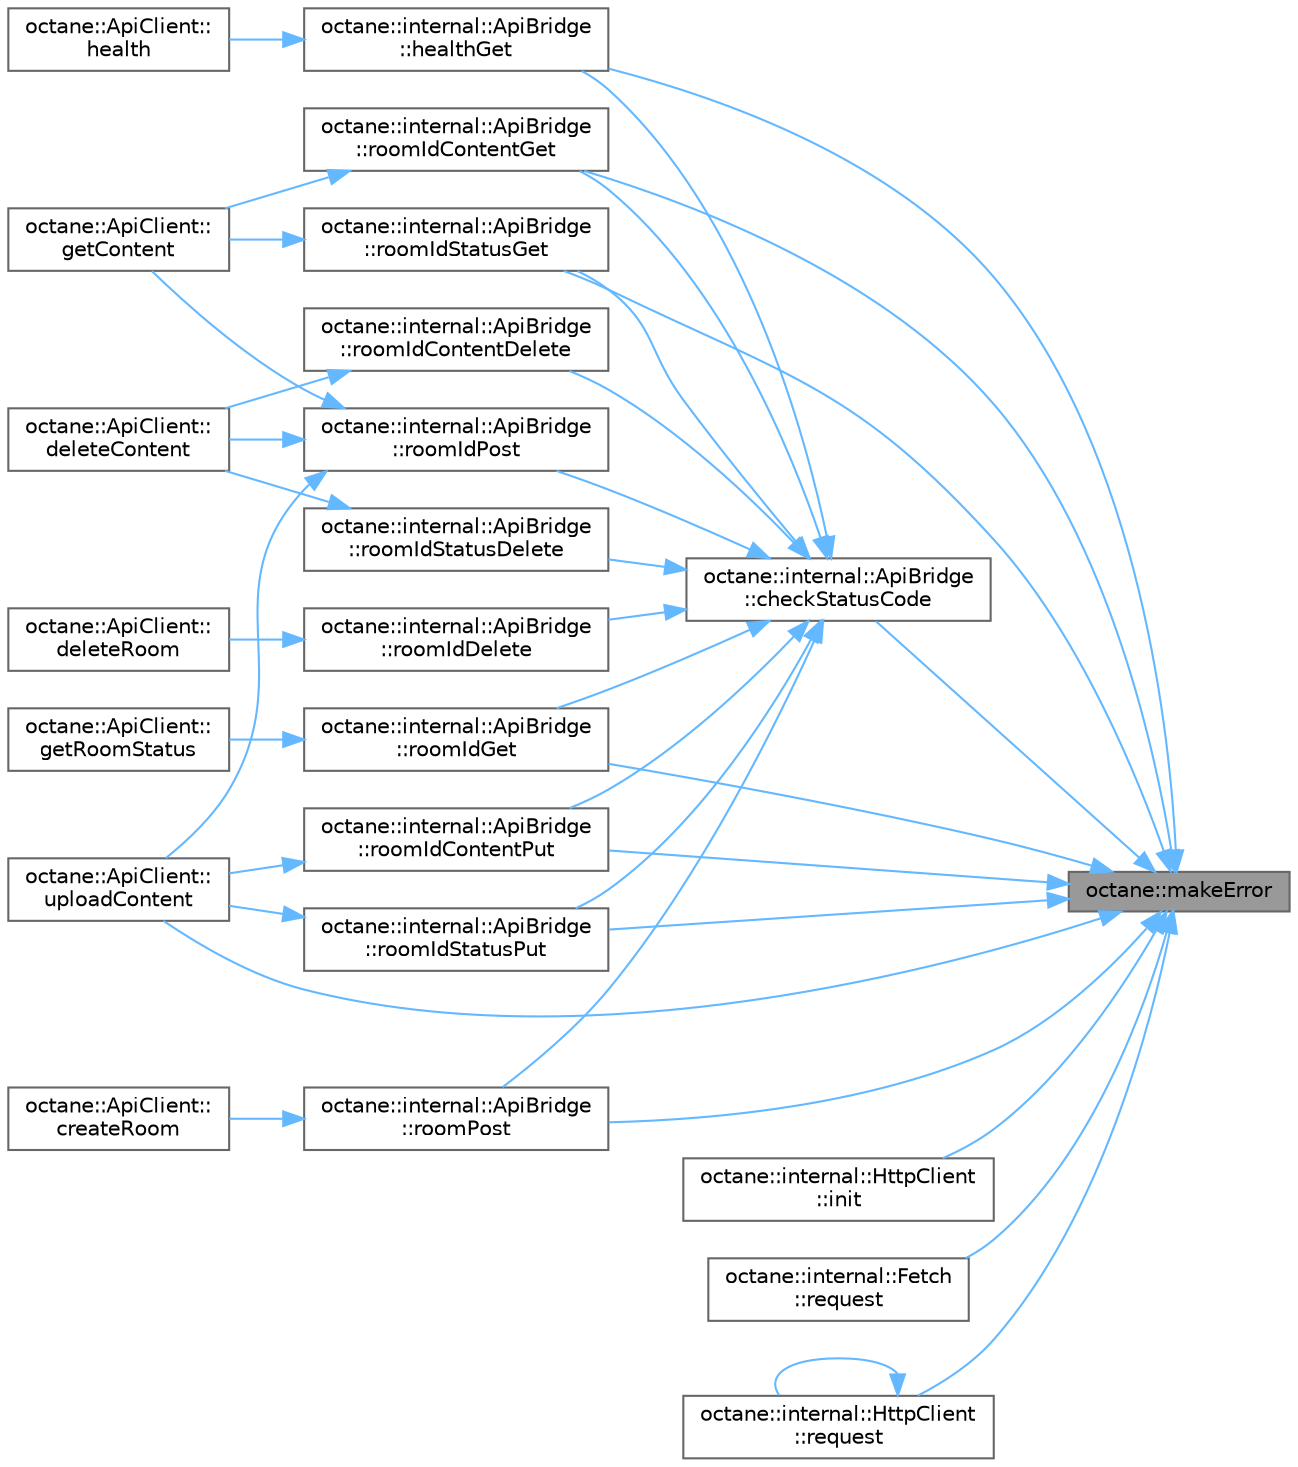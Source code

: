 digraph "octane::makeError"
{
 // LATEX_PDF_SIZE
  bgcolor="transparent";
  edge [fontname=Helvetica,fontsize=10,labelfontname=Helvetica,labelfontsize=10];
  node [fontname=Helvetica,fontsize=10,shape=box,height=0.2,width=0.4];
  rankdir="RL";
  Node1 [label="octane::makeError",height=0.2,width=0.4,color="gray40", fillcolor="grey60", style="filled", fontcolor="black",tooltip="Utility function to create error response."];
  Node1 -> Node2 [dir="back",color="steelblue1",style="solid"];
  Node2 [label="octane::internal::ApiBridge\l::checkStatusCode",height=0.2,width=0.4,color="grey40", fillcolor="white", style="filled",URL="$classoctane_1_1internal_1_1_api_bridge.html#aaa70b8ad65c7537a11df3982d342b61f",tooltip="check if the given status code is 2xx"];
  Node2 -> Node3 [dir="back",color="steelblue1",style="solid"];
  Node3 [label="octane::internal::ApiBridge\l::healthGet",height=0.2,width=0.4,color="grey40", fillcolor="white", style="filled",URL="$classoctane_1_1internal_1_1_api_bridge.html#a5ba018c516d67ccf9d3bd603cb1a0935",tooltip="use get method for /health"];
  Node3 -> Node4 [dir="back",color="steelblue1",style="solid"];
  Node4 [label="octane::ApiClient::\lhealth",height=0.2,width=0.4,color="grey40", fillcolor="white", style="filled",URL="$classoctane_1_1_api_client.html#a93ff968043aca8a60231e7b218689d9b",tooltip="Return the server's status."];
  Node2 -> Node5 [dir="back",color="steelblue1",style="solid"];
  Node5 [label="octane::internal::ApiBridge\l::roomIdContentDelete",height=0.2,width=0.4,color="grey40", fillcolor="white", style="filled",URL="$classoctane_1_1internal_1_1_api_bridge.html#a8cede5a0248ff2662e179b8a2b19b8b2",tooltip="use delete method for /room/{id}/content"];
  Node5 -> Node6 [dir="back",color="steelblue1",style="solid"];
  Node6 [label="octane::ApiClient::\ldeleteContent",height=0.2,width=0.4,color="grey40", fillcolor="white", style="filled",URL="$classoctane_1_1_api_client.html#a281c1632699c75eef4dce4e0ce32e559",tooltip="Delete content from the room."];
  Node2 -> Node7 [dir="back",color="steelblue1",style="solid"];
  Node7 [label="octane::internal::ApiBridge\l::roomIdContentGet",height=0.2,width=0.4,color="grey40", fillcolor="white", style="filled",URL="$classoctane_1_1internal_1_1_api_bridge.html#ae5236ca6f694a95f302a881758e16b20",tooltip="use get method for /room/{id}/content"];
  Node7 -> Node8 [dir="back",color="steelblue1",style="solid"];
  Node8 [label="octane::ApiClient::\lgetContent",height=0.2,width=0.4,color="grey40", fillcolor="white", style="filled",URL="$classoctane_1_1_api_client.html#aad50514035736da26c1a3f826f68c98b",tooltip="Return content in the room."];
  Node2 -> Node9 [dir="back",color="steelblue1",style="solid"];
  Node9 [label="octane::internal::ApiBridge\l::roomIdContentPut",height=0.2,width=0.4,color="grey40", fillcolor="white", style="filled",URL="$classoctane_1_1internal_1_1_api_bridge.html#a55f1f244706c935e38545e5f66308753",tooltip="use put method for /room/{id}/content"];
  Node9 -> Node10 [dir="back",color="steelblue1",style="solid"];
  Node10 [label="octane::ApiClient::\luploadContent",height=0.2,width=0.4,color="grey40", fillcolor="white", style="filled",URL="$classoctane_1_1_api_client.html#a36f0bbb4e8408949067cd90db4ce78e2",tooltip="Upload content to the room."];
  Node2 -> Node11 [dir="back",color="steelblue1",style="solid"];
  Node11 [label="octane::internal::ApiBridge\l::roomIdDelete",height=0.2,width=0.4,color="grey40", fillcolor="white", style="filled",URL="$classoctane_1_1internal_1_1_api_bridge.html#aa83124ddc28125ae40dd2e6da0f29061",tooltip="use delete method for /room/{id}"];
  Node11 -> Node12 [dir="back",color="steelblue1",style="solid"];
  Node12 [label="octane::ApiClient::\ldeleteRoom",height=0.2,width=0.4,color="grey40", fillcolor="white", style="filled",URL="$classoctane_1_1_api_client.html#a13ede84235b6e7f2eac352fb4c0f4719",tooltip="Delete the room."];
  Node2 -> Node13 [dir="back",color="steelblue1",style="solid"];
  Node13 [label="octane::internal::ApiBridge\l::roomIdGet",height=0.2,width=0.4,color="grey40", fillcolor="white", style="filled",URL="$classoctane_1_1internal_1_1_api_bridge.html#afb7b22629f6212edad71b7289ddc6618",tooltip="use get method for /room/{id}"];
  Node13 -> Node14 [dir="back",color="steelblue1",style="solid"];
  Node14 [label="octane::ApiClient::\lgetRoomStatus",height=0.2,width=0.4,color="grey40", fillcolor="white", style="filled",URL="$classoctane_1_1_api_client.html#a33e36c2ab52815cf4c7fefa3e1f7b5aa",tooltip="Get the room's status."];
  Node2 -> Node15 [dir="back",color="steelblue1",style="solid"];
  Node15 [label="octane::internal::ApiBridge\l::roomIdPost",height=0.2,width=0.4,color="grey40", fillcolor="white", style="filled",URL="$classoctane_1_1internal_1_1_api_bridge.html#abad3e1c394ae37e3538a2ba32b8f06ab",tooltip="use post method for /room/{id}"];
  Node15 -> Node6 [dir="back",color="steelblue1",style="solid"];
  Node15 -> Node8 [dir="back",color="steelblue1",style="solid"];
  Node15 -> Node10 [dir="back",color="steelblue1",style="solid"];
  Node2 -> Node16 [dir="back",color="steelblue1",style="solid"];
  Node16 [label="octane::internal::ApiBridge\l::roomIdStatusDelete",height=0.2,width=0.4,color="grey40", fillcolor="white", style="filled",URL="$classoctane_1_1internal_1_1_api_bridge.html#a5b01879a21e410469c4e8a7494ae0f6c",tooltip="use delete method for /room/{id}/status"];
  Node16 -> Node6 [dir="back",color="steelblue1",style="solid"];
  Node2 -> Node17 [dir="back",color="steelblue1",style="solid"];
  Node17 [label="octane::internal::ApiBridge\l::roomIdStatusGet",height=0.2,width=0.4,color="grey40", fillcolor="white", style="filled",URL="$classoctane_1_1internal_1_1_api_bridge.html#a01f98886f7272847b83c6c56b0af6fd6",tooltip="use get method for /room/{id}/status"];
  Node17 -> Node8 [dir="back",color="steelblue1",style="solid"];
  Node2 -> Node18 [dir="back",color="steelblue1",style="solid"];
  Node18 [label="octane::internal::ApiBridge\l::roomIdStatusPut",height=0.2,width=0.4,color="grey40", fillcolor="white", style="filled",URL="$classoctane_1_1internal_1_1_api_bridge.html#a0e57b82c4d1afa56a8877eac44750d49",tooltip="use put method for /room/{id}/status"];
  Node18 -> Node10 [dir="back",color="steelblue1",style="solid"];
  Node2 -> Node19 [dir="back",color="steelblue1",style="solid"];
  Node19 [label="octane::internal::ApiBridge\l::roomPost",height=0.2,width=0.4,color="grey40", fillcolor="white", style="filled",URL="$classoctane_1_1internal_1_1_api_bridge.html#ae717c194d35ff413c9bd93566d8077a6",tooltip="use post method for /room"];
  Node19 -> Node20 [dir="back",color="steelblue1",style="solid"];
  Node20 [label="octane::ApiClient::\lcreateRoom",height=0.2,width=0.4,color="grey40", fillcolor="white", style="filled",URL="$classoctane_1_1_api_client.html#a62b656d21ec4eb86a2cad9caaf5423df",tooltip="Create a room."];
  Node1 -> Node3 [dir="back",color="steelblue1",style="solid"];
  Node1 -> Node21 [dir="back",color="steelblue1",style="solid"];
  Node21 [label="octane::internal::HttpClient\l::init",height=0.2,width=0.4,color="grey40", fillcolor="white", style="filled",URL="$classoctane_1_1internal_1_1_http_client.html#ae637622c392e4cf4ac4c9f33f71b0443",tooltip=" "];
  Node1 -> Node22 [dir="back",color="steelblue1",style="solid"];
  Node22 [label="octane::internal::Fetch\l::request",height=0.2,width=0.4,color="grey40", fillcolor="white", style="filled",URL="$classoctane_1_1internal_1_1_fetch.html#a6c11b7bd6d973f238d8c77fc6ac8d5c7",tooltip=" "];
  Node1 -> Node23 [dir="back",color="steelblue1",style="solid"];
  Node23 [label="octane::internal::HttpClient\l::request",height=0.2,width=0.4,color="grey40", fillcolor="white", style="filled",URL="$classoctane_1_1internal_1_1_http_client.html#ac4698034c0997078b5ba13c7ed46e8bb",tooltip=" "];
  Node23 -> Node23 [dir="back",color="steelblue1",style="solid"];
  Node1 -> Node7 [dir="back",color="steelblue1",style="solid"];
  Node1 -> Node9 [dir="back",color="steelblue1",style="solid"];
  Node1 -> Node13 [dir="back",color="steelblue1",style="solid"];
  Node1 -> Node17 [dir="back",color="steelblue1",style="solid"];
  Node1 -> Node18 [dir="back",color="steelblue1",style="solid"];
  Node1 -> Node19 [dir="back",color="steelblue1",style="solid"];
  Node1 -> Node10 [dir="back",color="steelblue1",style="solid"];
}
